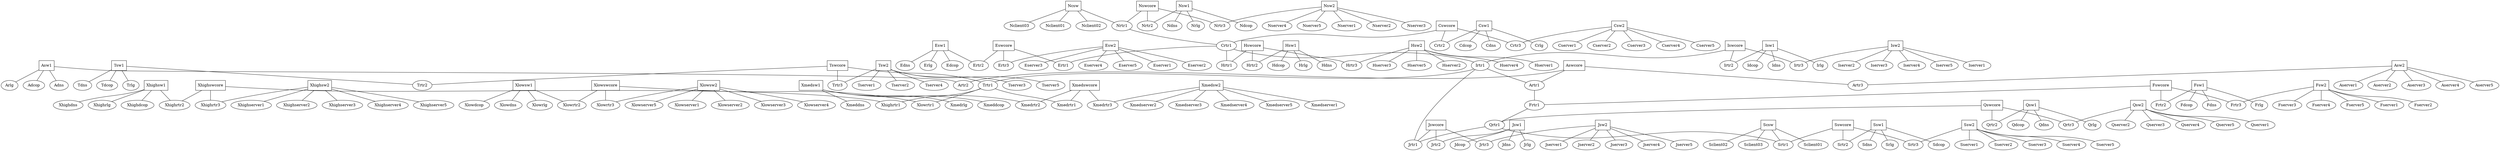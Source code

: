 graph topology {
Adcop [shape="ellipse"];
Adns [shape="ellipse"];
Arlg [shape="ellipse"];
Artr1 [shape="ellipse"];
Artr2 [shape="ellipse"];
Artr3 [shape="ellipse"];
Aserver1 [shape="ellipse"];
Aserver2 [shape="ellipse"];
Aserver3 [shape="ellipse"];
Aserver4 [shape="ellipse"];
Aserver5 [shape="ellipse"];
Cdcop [shape="ellipse"];
Cdns [shape="ellipse"];
Crlg [shape="ellipse"];
Crtr1 [shape="ellipse"];
Crtr2 [shape="ellipse"];
Crtr3 [shape="ellipse"];
Cserver1 [shape="ellipse"];
Cserver2 [shape="ellipse"];
Cserver3 [shape="ellipse"];
Cserver4 [shape="ellipse"];
Cserver5 [shape="ellipse"];
Edcop [shape="ellipse"];
Edns [shape="ellipse"];
Erlg [shape="ellipse"];
Ertr1 [shape="ellipse"];
Ertr2 [shape="ellipse"];
Ertr3 [shape="ellipse"];
Eserver1 [shape="ellipse"];
Eserver2 [shape="ellipse"];
Eserver3 [shape="ellipse"];
Eserver4 [shape="ellipse"];
Eserver5 [shape="ellipse"];
Fdcop [shape="ellipse"];
Fdns [shape="ellipse"];
Frlg [shape="ellipse"];
Frtr1 [shape="ellipse"];
Frtr2 [shape="ellipse"];
Frtr3 [shape="ellipse"];
Fserver1 [shape="ellipse"];
Fserver2 [shape="ellipse"];
Fserver3 [shape="ellipse"];
Fserver4 [shape="ellipse"];
Fserver5 [shape="ellipse"];
Hdcop [shape="ellipse"];
Hdns [shape="ellipse"];
Hrlg [shape="ellipse"];
Hrtr1 [shape="ellipse"];
Hrtr2 [shape="ellipse"];
Hrtr3 [shape="ellipse"];
Hserver1 [shape="ellipse"];
Hserver2 [shape="ellipse"];
Hserver3 [shape="ellipse"];
Hserver4 [shape="ellipse"];
Hserver5 [shape="ellipse"];
Idcop [shape="ellipse"];
Idns [shape="ellipse"];
Irlg [shape="ellipse"];
Irtr1 [shape="ellipse"];
Irtr2 [shape="ellipse"];
Irtr3 [shape="ellipse"];
Iserver1 [shape="ellipse"];
Iserver2 [shape="ellipse"];
Iserver3 [shape="ellipse"];
Iserver4 [shape="ellipse"];
Iserver5 [shape="ellipse"];
Jdcop [shape="ellipse"];
Jdns [shape="ellipse"];
Jrlg [shape="ellipse"];
Jrtr1 [shape="ellipse"];
Jrtr2 [shape="ellipse"];
Jrtr3 [shape="ellipse"];
Jserver1 [shape="ellipse"];
Jserver2 [shape="ellipse"];
Jserver3 [shape="ellipse"];
Jserver4 [shape="ellipse"];
Jserver5 [shape="ellipse"];
Nclient01 [shape="ellipse"];
Nclient02 [shape="ellipse"];
Nclient03 [shape="ellipse"];
Ndcop [shape="ellipse"];
Ndns [shape="ellipse"];
Nrlg [shape="ellipse"];
Nrtr1 [shape="ellipse"];
Nrtr2 [shape="ellipse"];
Nrtr3 [shape="ellipse"];
Nserver1 [shape="ellipse"];
Nserver2 [shape="ellipse"];
Nserver3 [shape="ellipse"];
Nserver4 [shape="ellipse"];
Nserver5 [shape="ellipse"];
Qdcop [shape="ellipse"];
Qdns [shape="ellipse"];
Qrlg [shape="ellipse"];
Qrtr1 [shape="ellipse"];
Qrtr2 [shape="ellipse"];
Qrtr3 [shape="ellipse"];
Qserver1 [shape="ellipse"];
Qserver2 [shape="ellipse"];
Qserver3 [shape="ellipse"];
Qserver4 [shape="ellipse"];
Qserver5 [shape="ellipse"];
Sclient01 [shape="ellipse"];
Sclient02 [shape="ellipse"];
Sclient03 [shape="ellipse"];
Sdcop [shape="ellipse"];
Sdns [shape="ellipse"];
Srlg [shape="ellipse"];
Srtr1 [shape="ellipse"];
Srtr2 [shape="ellipse"];
Srtr3 [shape="ellipse"];
Sserver1 [shape="ellipse"];
Sserver2 [shape="ellipse"];
Sserver3 [shape="ellipse"];
Sserver4 [shape="ellipse"];
Sserver5 [shape="ellipse"];
Tdcop [shape="ellipse"];
Tdns [shape="ellipse"];
Trlg [shape="ellipse"];
Trtr1 [shape="ellipse"];
Trtr2 [shape="ellipse"];
Trtr3 [shape="ellipse"];
Tserver1 [shape="ellipse"];
Tserver2 [shape="ellipse"];
Tserver3 [shape="ellipse"];
Tserver4 [shape="ellipse"];
Tserver5 [shape="ellipse"];
Xhighdcop [shape="ellipse"];
Xhighdns [shape="ellipse"];
Xhighrlg [shape="ellipse"];
Xhighrtr1 [shape="ellipse"];
Xhighrtr2 [shape="ellipse"];
Xhighrtr3 [shape="ellipse"];
Xhighserver1 [shape="ellipse"];
Xhighserver2 [shape="ellipse"];
Xhighserver3 [shape="ellipse"];
Xhighserver4 [shape="ellipse"];
Xhighserver5 [shape="ellipse"];
Xlowdcop [shape="ellipse"];
Xlowdns [shape="ellipse"];
Xlowrlg [shape="ellipse"];
Xlowrtr1 [shape="ellipse"];
Xlowrtr2 [shape="ellipse"];
Xlowrtr3 [shape="ellipse"];
Xlowserver1 [shape="ellipse"];
Xlowserver2 [shape="ellipse"];
Xlowserver3 [shape="ellipse"];
Xlowserver4 [shape="ellipse"];
Xlowserver5 [shape="ellipse"];
Xmeddcop [shape="ellipse"];
Xmeddns [shape="ellipse"];
Xmedrlg [shape="ellipse"];
Xmedrtr1 [shape="ellipse"];
Xmedrtr2 [shape="ellipse"];
Xmedrtr3 [shape="ellipse"];
Xmedserver1 [shape="ellipse"];
Xmedserver2 [shape="ellipse"];
Xmedserver3 [shape="ellipse"];
Xmedserver4 [shape="ellipse"];
Xmedserver5 [shape="ellipse"];
"Nrtr1" -- "Crtr1";
"Crtr1" -- "Irtr1";
"Crtr1" -- "Hrtr1";
"Crtr1" -- "Ertr1";
"Irtr1" -- "Artr1";
"Artr1" -- "Frtr1";
"Frtr1" -- "Qrtr1";
"Qrtr1" -- "Srtr1";
"Qrtr1" -- "Jrtr1";
"Irtr1" -- "Jrtr1";
"Irtr1" -- "Trtr1";
"Trtr1" -- "Xlowrtr1";
"Trtr1" -- "Xmedrtr1";
"Trtr1" -- "Xhighrtr1";
Asw1 [shape="box"];
"Asw1" -- "Adcop";
"Asw1" -- "Adns";
"Asw1" -- "Arlg";
"Asw1" -- "Artr2";
Asw2 [shape="box"];
"Asw2" -- "Artr3";
"Asw2" -- "Aserver1";
"Asw2" -- "Aserver2";
"Asw2" -- "Aserver3";
"Asw2" -- "Aserver4";
"Asw2" -- "Aserver5";
Aswcore [shape="box"];
"Aswcore" -- "Artr1";
"Aswcore" -- "Artr2";
"Aswcore" -- "Artr3";
Csw1 [shape="box"];
"Csw1" -- "Cdcop";
"Csw1" -- "Cdns";
"Csw1" -- "Crlg";
"Csw1" -- "Crtr2";
Csw2 [shape="box"];
"Csw2" -- "Crtr3";
"Csw2" -- "Cserver1";
"Csw2" -- "Cserver2";
"Csw2" -- "Cserver3";
"Csw2" -- "Cserver4";
"Csw2" -- "Cserver5";
Cswcore [shape="box"];
"Cswcore" -- "Crtr1";
"Cswcore" -- "Crtr2";
"Cswcore" -- "Crtr3";
Esw1 [shape="box"];
"Esw1" -- "Edcop";
"Esw1" -- "Edns";
"Esw1" -- "Erlg";
"Esw1" -- "Ertr2";
Esw2 [shape="box"];
"Esw2" -- "Ertr3";
"Esw2" -- "Eserver1";
"Esw2" -- "Eserver2";
"Esw2" -- "Eserver3";
"Esw2" -- "Eserver4";
"Esw2" -- "Eserver5";
Eswcore [shape="box"];
"Eswcore" -- "Ertr1";
"Eswcore" -- "Ertr2";
"Eswcore" -- "Ertr3";
Fsw1 [shape="box"];
"Fsw1" -- "Fdcop";
"Fsw1" -- "Fdns";
"Fsw1" -- "Frlg";
"Fsw1" -- "Frtr2";
Fsw2 [shape="box"];
"Fsw2" -- "Frtr3";
"Fsw2" -- "Fserver1";
"Fsw2" -- "Fserver2";
"Fsw2" -- "Fserver3";
"Fsw2" -- "Fserver4";
"Fsw2" -- "Fserver5";
Fswcore [shape="box"];
"Fswcore" -- "Frtr1";
"Fswcore" -- "Frtr2";
"Fswcore" -- "Frtr3";
Hsw1 [shape="box"];
"Hsw1" -- "Hdcop";
"Hsw1" -- "Hdns";
"Hsw1" -- "Hrlg";
"Hsw1" -- "Hrtr2";
Hsw2 [shape="box"];
"Hsw2" -- "Hrtr3";
"Hsw2" -- "Hserver1";
"Hsw2" -- "Hserver2";
"Hsw2" -- "Hserver3";
"Hsw2" -- "Hserver4";
"Hsw2" -- "Hserver5";
Hswcore [shape="box"];
"Hswcore" -- "Hrtr1";
"Hswcore" -- "Hrtr2";
"Hswcore" -- "Hrtr3";
Isw1 [shape="box"];
"Isw1" -- "Idcop";
"Isw1" -- "Idns";
"Isw1" -- "Irlg";
"Isw1" -- "Irtr2";
Isw2 [shape="box"];
"Isw2" -- "Irtr3";
"Isw2" -- "Iserver1";
"Isw2" -- "Iserver2";
"Isw2" -- "Iserver3";
"Isw2" -- "Iserver4";
"Isw2" -- "Iserver5";
Iswcore [shape="box"];
"Iswcore" -- "Irtr1";
"Iswcore" -- "Irtr2";
"Iswcore" -- "Irtr3";
Jsw1 [shape="box"];
"Jsw1" -- "Jdcop";
"Jsw1" -- "Jdns";
"Jsw1" -- "Jrlg";
"Jsw1" -- "Jrtr2";
Jsw2 [shape="box"];
"Jsw2" -- "Jrtr3";
"Jsw2" -- "Jserver1";
"Jsw2" -- "Jserver2";
"Jsw2" -- "Jserver3";
"Jsw2" -- "Jserver4";
"Jsw2" -- "Jserver5";
Jswcore [shape="box"];
"Jswcore" -- "Jrtr1";
"Jswcore" -- "Jrtr2";
"Jswcore" -- "Jrtr3";
Ncsw [shape="box"];
"Ncsw" -- "Nclient01";
"Ncsw" -- "Nclient02";
"Ncsw" -- "Nclient03";
"Ncsw" -- "Nrtr1";
Nsw1 [shape="box"];
"Nsw1" -- "Ndcop";
"Nsw1" -- "Ndns";
"Nsw1" -- "Nrlg";
"Nsw1" -- "Nrtr2";
Nsw2 [shape="box"];
"Nsw2" -- "Nrtr3";
"Nsw2" -- "Nserver1";
"Nsw2" -- "Nserver2";
"Nsw2" -- "Nserver3";
"Nsw2" -- "Nserver4";
"Nsw2" -- "Nserver5";
Nswcore [shape="box"];
"Nswcore" -- "Nrtr1";
"Nswcore" -- "Nrtr2";
"Nswcore" -- "Nrtr3";
Qsw1 [shape="box"];
"Qsw1" -- "Qdcop";
"Qsw1" -- "Qdns";
"Qsw1" -- "Qrlg";
"Qsw1" -- "Qrtr2";
Qsw2 [shape="box"];
"Qsw2" -- "Qrtr3";
"Qsw2" -- "Qserver1";
"Qsw2" -- "Qserver2";
"Qsw2" -- "Qserver3";
"Qsw2" -- "Qserver4";
"Qsw2" -- "Qserver5";
Qswcore [shape="box"];
"Qswcore" -- "Qrtr1";
"Qswcore" -- "Qrtr2";
"Qswcore" -- "Qrtr3";
Scsw [shape="box"];
"Scsw" -- "Sclient01";
"Scsw" -- "Sclient02";
"Scsw" -- "Sclient03";
"Scsw" -- "Srtr1";
Ssw1 [shape="box"];
"Ssw1" -- "Sdcop";
"Ssw1" -- "Sdns";
"Ssw1" -- "Srlg";
"Ssw1" -- "Srtr2";
Ssw2 [shape="box"];
"Ssw2" -- "Srtr3";
"Ssw2" -- "Sserver1";
"Ssw2" -- "Sserver2";
"Ssw2" -- "Sserver3";
"Ssw2" -- "Sserver4";
"Ssw2" -- "Sserver5";
Sswcore [shape="box"];
"Sswcore" -- "Srtr1";
"Sswcore" -- "Srtr2";
"Sswcore" -- "Srtr3";
Tsw1 [shape="box"];
"Tsw1" -- "Tdcop";
"Tsw1" -- "Tdns";
"Tsw1" -- "Trlg";
"Tsw1" -- "Trtr2";
Tsw2 [shape="box"];
"Tsw2" -- "Trtr3";
"Tsw2" -- "Tserver1";
"Tsw2" -- "Tserver2";
"Tsw2" -- "Tserver3";
"Tsw2" -- "Tserver4";
"Tsw2" -- "Tserver5";
Tswcore [shape="box"];
"Tswcore" -- "Trtr1";
"Tswcore" -- "Trtr2";
"Tswcore" -- "Trtr3";
Xhighsw1 [shape="box"];
"Xhighsw1" -- "Xhighdcop";
"Xhighsw1" -- "Xhighdns";
"Xhighsw1" -- "Xhighrlg";
"Xhighsw1" -- "Xhighrtr2";
Xhighsw2 [shape="box"];
"Xhighsw2" -- "Xhighrtr3";
"Xhighsw2" -- "Xhighserver1";
"Xhighsw2" -- "Xhighserver2";
"Xhighsw2" -- "Xhighserver3";
"Xhighsw2" -- "Xhighserver4";
"Xhighsw2" -- "Xhighserver5";
Xhighswcore [shape="box"];
"Xhighswcore" -- "Xhighrtr1";
"Xhighswcore" -- "Xhighrtr2";
"Xhighswcore" -- "Xhighrtr3";
Xlowsw1 [shape="box"];
"Xlowsw1" -- "Xlowdcop";
"Xlowsw1" -- "Xlowdns";
"Xlowsw1" -- "Xlowrlg";
"Xlowsw1" -- "Xlowrtr2";
Xlowsw2 [shape="box"];
"Xlowsw2" -- "Xlowrtr3";
"Xlowsw2" -- "Xlowserver1";
"Xlowsw2" -- "Xlowserver2";
"Xlowsw2" -- "Xlowserver3";
"Xlowsw2" -- "Xlowserver4";
"Xlowsw2" -- "Xlowserver5";
Xlowswcore [shape="box"];
"Xlowswcore" -- "Xlowrtr1";
"Xlowswcore" -- "Xlowrtr2";
"Xlowswcore" -- "Xlowrtr3";
Xmedsw1 [shape="box"];
"Xmedsw1" -- "Xmeddcop";
"Xmedsw1" -- "Xmeddns";
"Xmedsw1" -- "Xmedrlg";
"Xmedsw1" -- "Xmedrtr2";
Xmedsw2 [shape="box"];
"Xmedsw2" -- "Xmedrtr3";
"Xmedsw2" -- "Xmedserver1";
"Xmedsw2" -- "Xmedserver2";
"Xmedsw2" -- "Xmedserver3";
"Xmedsw2" -- "Xmedserver4";
"Xmedsw2" -- "Xmedserver5";
Xmedswcore [shape="box"];
"Xmedswcore" -- "Xmedrtr1";
"Xmedswcore" -- "Xmedrtr2";
"Xmedswcore" -- "Xmedrtr3";
}
